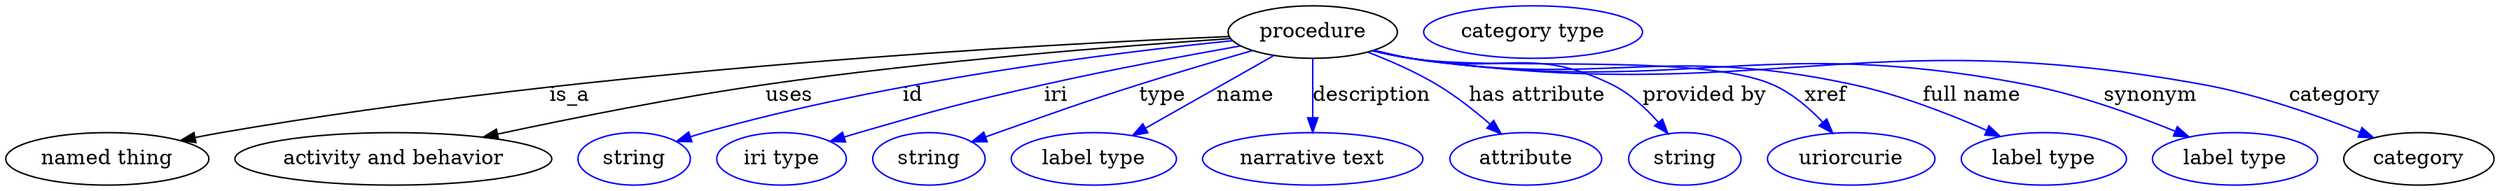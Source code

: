 digraph {
	graph [bb="0,0,1702.9,123"];
	node [label="\N"];
	procedure	[height=0.5,
		label=procedure,
		pos="895.54,105",
		width=1.6068];
	"named thing"	[height=0.5,
		pos="69.544,18",
		width=1.9318];
	procedure -> "named thing"	[label=is_a,
		lp="386.54,61.5",
		pos="e,119.77,30.618 838.36,101.94 712.62,96.729 402.92,80.139 147.54,36 141.77,35.002 135.77,33.87 129.79,32.675"];
	"activity and behavior"	[height=0.5,
		pos="265.54,18",
		width=3.015];
	procedure -> "activity and behavior"	[label=uses,
		lp="537.04,61.5",
		pos="e,327.08,32.87 839.43,100.53 765.92,95.581 633.15,85.253 520.54,69 458.17,59.998 387.94,45.933 337,35.01"];
	id	[color=blue,
		height=0.5,
		label=string,
		pos="430.54,18",
		width=1.0652];
	procedure -> id	[color=blue,
		label=id,
		lp="621.54,61.5",
		pos="e,459.54,29.948 840.7,99.084 760.14,90.962 605.59,71.947 478.54,36 475.44,35.121 472.24,34.148 469.05,33.124",
		style=solid];
	iri	[color=blue,
		height=0.5,
		label="iri type",
		pos="531.54,18",
		width=1.2277];
	procedure -> iri	[color=blue,
		label=iri,
		lp="719.54,61.5",
		pos="e,565.17,29.865 846.15,95.548 809,88.962 756.9,79.241 711.54,69 655.08,56.251 641.17,52.03 585.54,36 582.03,34.988 578.4,33.911 \
574.76,32.81",
		style=solid];
	type	[color=blue,
		height=0.5,
		label=string,
		pos="632.54,18",
		width=1.0652];
	procedure -> type	[color=blue,
		label=type,
		lp="792.54,61.5",
		pos="e,661.85,29.697 854.11,92.275 831.18,85.67 802.2,77.134 776.54,69 733.14,55.239 722.51,51.079 679.54,36 676.86,35.057 674.09,34.077 \
671.3,33.084",
		style=solid];
	name	[color=blue,
		height=0.5,
		label="label type",
		pos="745.54,18",
		width=1.5707];
	procedure -> name	[color=blue,
		label=name,
		lp="849.54,61.5",
		pos="e,772.13,34.065 868.73,88.804 844.2,74.903 807.74,54.246 780.85,39.007",
		style=solid];
	description	[color=blue,
		height=0.5,
		label="narrative text",
		pos="895.54,18",
		width=2.0943];
	procedure -> description	[color=blue,
		label=description,
		lp="936.04,61.5",
		pos="e,895.54,36.175 895.54,86.799 895.54,75.163 895.54,59.548 895.54,46.237",
		style=solid];
	"has attribute"	[color=blue,
		height=0.5,
		label=attribute,
		pos="1040.5,18",
		width=1.4443];
	procedure -> "has attribute"	[color=blue,
		label="has attribute",
		lp="1049.5,61.5",
		pos="e,1023.8,35.382 933.55,91.194 948.67,85.38 965.92,77.819 980.54,69 993.13,61.411 1005.8,51.287 1016.3,42.134",
		style=solid];
	"provided by"	[color=blue,
		height=0.5,
		label=string,
		pos="1148.5,18",
		width=1.0652];
	procedure -> "provided by"	[color=blue,
		label="provided by",
		lp="1163,61.5",
		pos="e,1137.5,35.331 937.55,92.531 945.8,90.509 954.41,88.556 962.54,87 1023.3,75.374 1045.3,96.888 1100.5,69 1112.5,62.981 1123.1,52.789 \
1131.3,43.171",
		style=solid];
	xref	[color=blue,
		height=0.5,
		label=uriorcurie,
		pos="1262.5,18",
		width=1.5887];
	procedure -> xref	[color=blue,
		label=xref,
		lp="1246,61.5",
		pos="e,1250.2,35.611 936.76,92.332 945.23,90.277 954.13,88.363 962.54,87 1016.9,78.199 1159.2,91.165 1209.5,69 1222.5,63.292 1234.3,53.002 \
1243.4,43.235",
		style=solid];
	"full name"	[color=blue,
		height=0.5,
		label="label type",
		pos="1394.5,18",
		width=1.5707];
	procedure -> "full name"	[color=blue,
		label="full name",
		lp="1346,61.5",
		pos="e,1364.9,33.432 936.75,92.245 945.22,90.197 954.12,88.307 962.54,87 1095.4,66.374 1133.1,97.47 1264.5,69 1296.2,62.144 1330.3,48.782 \
1355.6,37.595",
		style=solid];
	synonym	[color=blue,
		height=0.5,
		label="label type",
		pos="1525.5,18",
		width=1.5707];
	procedure -> synonym	[color=blue,
		label=synonym,
		lp="1467.5,61.5",
		pos="e,1494.1,33.089 936.38,92.221 944.95,90.147 953.99,88.254 962.54,87 1147.8,59.826 1199.7,104.49 1383.5,69 1418.7,62.222 1456.8,48.4 \
1484.7,37.003",
		style=solid];
	category	[height=0.5,
		pos="1651.5,18",
		width=1.4263];
	procedure -> category	[color=blue,
		label=category,
		lp="1594,61.5",
		pos="e,1620.5,32.469 936.37,92.158 944.95,90.089 953.99,88.213 962.54,87 1200.7,53.221 1266.8,111.96 1503.5,69 1540.9,62.212 1581.8,47.87 \
1611,36.28",
		style=solid];
	"named thing_category"	[color=blue,
		height=0.5,
		label="category type",
		pos="1046.5,105",
		width=2.0762];
}
